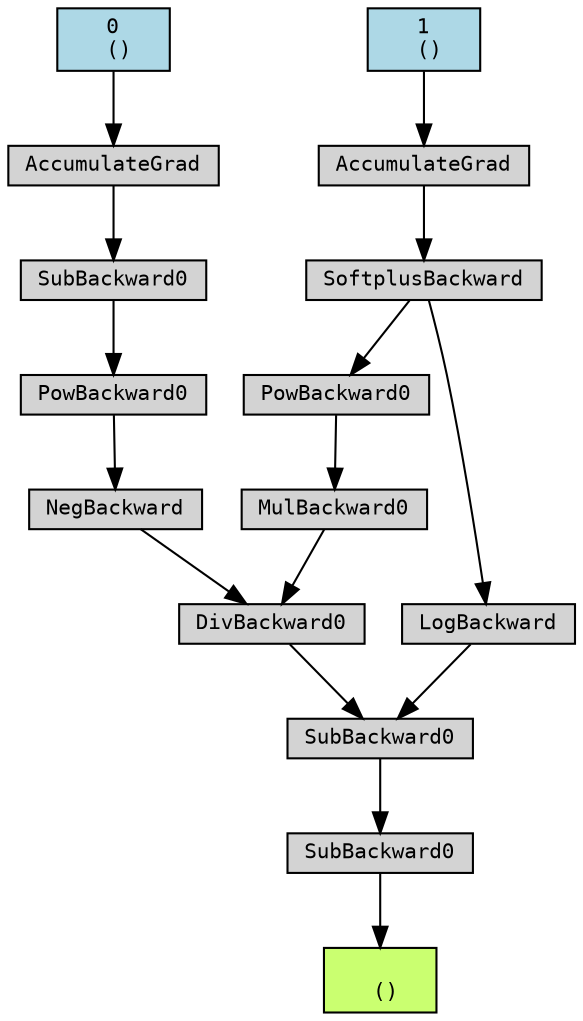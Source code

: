 digraph {
	graph [size="12,12"]
	node [align=left fontname=monospace fontsize=10 height=0.2 ranksep=0.1 shape=box style=filled]
	140692012150360 [label="
 ()" fillcolor=darkolivegreen1]
	140692012189232 [label=SubBackward0]
	140692012189008 -> 140692012189232
	140692012189008 [label=SubBackward0]
	140692012189456 -> 140692012189008
	140692012189456 [label=DivBackward0]
	140692012188504 -> 140692012189456
	140692012188504 [label=NegBackward]
	140692012189120 -> 140692012188504
	140692012189120 [label=PowBackward0]
	140692012189680 -> 140692012189120
	140692012189680 [label=SubBackward0]
	140692012867032 -> 140692012189680
	140692012825840 [label="0
 ()" fillcolor=lightblue]
	140692012825840 -> 140692012867032
	140692012867032 [label=AccumulateGrad]
	140692012189568 -> 140692012189456
	140692012189568 [label=MulBackward0]
	140692012189624 -> 140692012189568
	140692012189624 [label=PowBackward0]
	140692012189792 -> 140692012189624
	140692012189792 [label=SoftplusBackward]
	140692012867200 -> 140692012189792
	140692012825120 [label="1
 ()" fillcolor=lightblue]
	140692012825120 -> 140692012867200
	140692012867200 [label=AccumulateGrad]
	140692012189512 -> 140692012189008
	140692012189512 [label=LogBackward]
	140692012189792 -> 140692012189512
	140692012189232 -> 140692012150360
}

